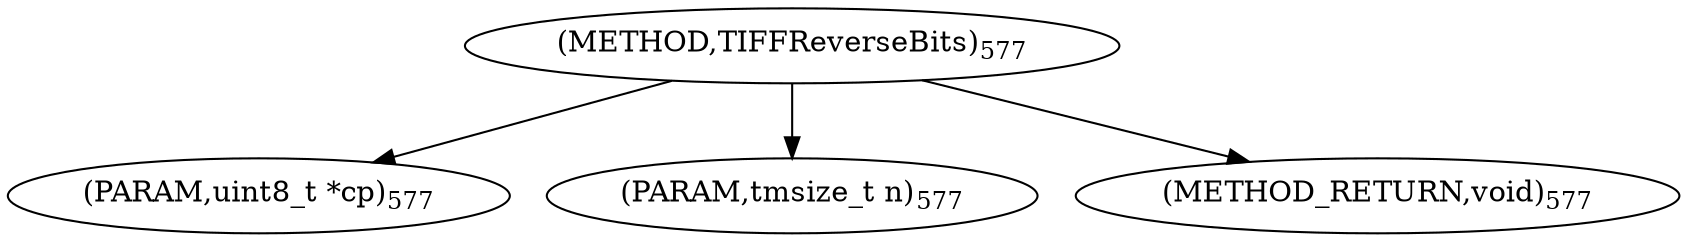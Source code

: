 digraph "TIFFReverseBits" {  
"9255" [label = <(METHOD,TIFFReverseBits)<SUB>577</SUB>> ]
"9256" [label = <(PARAM,uint8_t *cp)<SUB>577</SUB>> ]
"9257" [label = <(PARAM,tmsize_t n)<SUB>577</SUB>> ]
"9258" [label = <(METHOD_RETURN,void)<SUB>577</SUB>> ]
  "9255" -> "9256" 
  "9255" -> "9257" 
  "9255" -> "9258" 
}
